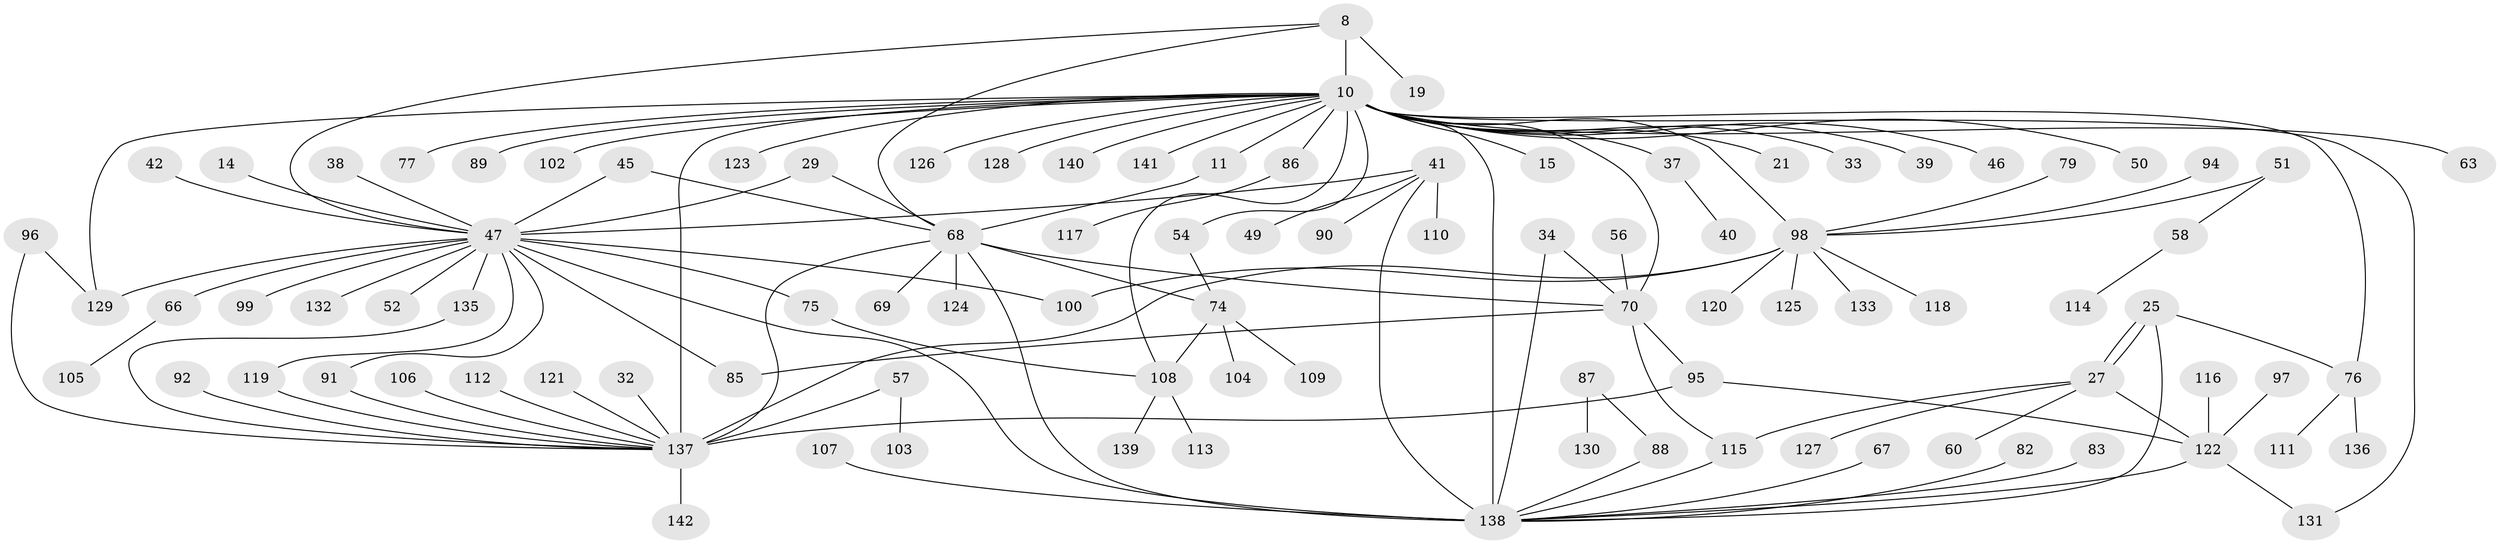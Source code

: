 // original degree distribution, {3: 0.09154929577464789, 9: 0.02112676056338028, 22: 0.007042253521126761, 18: 0.007042253521126761, 6: 0.014084507042253521, 4: 0.04225352112676056, 5: 0.028169014084507043, 24: 0.007042253521126761, 2: 0.3028169014084507, 7: 0.04225352112676056, 1: 0.4225352112676056, 8: 0.007042253521126761, 12: 0.007042253521126761}
// Generated by graph-tools (version 1.1) at 2025/51/03/04/25 21:51:09]
// undirected, 99 vertices, 126 edges
graph export_dot {
graph [start="1"]
  node [color=gray90,style=filled];
  8 [super="+1"];
  10 [super="+3+2"];
  11;
  14;
  15;
  19;
  21;
  25;
  27;
  29;
  32;
  33;
  34;
  37;
  38;
  39;
  40;
  41 [super="+35"];
  42;
  45;
  46 [super="+22"];
  47 [super="+6"];
  49;
  50;
  51;
  52;
  54 [super="+30"];
  56;
  57;
  58;
  60;
  63;
  66;
  67;
  68 [super="+18+53"];
  69;
  70 [super="+62+55"];
  74;
  75;
  76;
  77;
  79;
  82;
  83;
  85;
  86;
  87;
  88 [super="+59"];
  89;
  90;
  91 [super="+24"];
  92;
  94;
  95 [super="+71"];
  96;
  97;
  98 [super="+73+81"];
  99;
  100;
  102;
  103;
  104;
  105;
  106;
  107;
  108 [super="+93"];
  109;
  110;
  111;
  112;
  113;
  114;
  115 [super="+84+48+31"];
  116;
  117;
  118;
  119;
  120;
  121;
  122 [super="+80"];
  123;
  124;
  125;
  126;
  127;
  128;
  129 [super="+36+78"];
  130;
  131;
  132;
  133;
  135;
  136;
  137 [super="+134+101"];
  138 [super="+64+72+43"];
  139;
  140;
  141;
  142;
  8 -- 10 [weight=2];
  8 -- 19;
  8 -- 47;
  8 -- 68;
  10 -- 37;
  10 -- 50;
  10 -- 63;
  10 -- 76;
  10 -- 77;
  10 -- 98 [weight=2];
  10 -- 102 [weight=2];
  10 -- 123 [weight=2];
  10 -- 128;
  10 -- 137 [weight=7];
  10 -- 141;
  10 -- 131;
  10 -- 11;
  10 -- 140;
  10 -- 86;
  10 -- 89;
  10 -- 33;
  10 -- 108 [weight=3];
  10 -- 126;
  10 -- 39;
  10 -- 15;
  10 -- 21;
  10 -- 129 [weight=2];
  10 -- 70 [weight=3];
  10 -- 54;
  10 -- 46;
  10 -- 138 [weight=7];
  11 -- 68;
  14 -- 47;
  25 -- 27;
  25 -- 27;
  25 -- 76;
  25 -- 138;
  27 -- 60;
  27 -- 122 [weight=2];
  27 -- 127;
  27 -- 115;
  29 -- 47;
  29 -- 68;
  32 -- 137;
  34 -- 70;
  34 -- 138;
  37 -- 40;
  38 -- 47;
  41 -- 49;
  41 -- 90;
  41 -- 110;
  41 -- 47;
  41 -- 138;
  42 -- 47;
  45 -- 47;
  45 -- 68;
  47 -- 135;
  47 -- 66;
  47 -- 132;
  47 -- 75;
  47 -- 85;
  47 -- 91;
  47 -- 99;
  47 -- 100;
  47 -- 52;
  47 -- 119;
  47 -- 129;
  47 -- 138 [weight=2];
  51 -- 58;
  51 -- 98;
  54 -- 74;
  56 -- 70;
  57 -- 103;
  57 -- 137;
  58 -- 114;
  66 -- 105;
  67 -- 138 [weight=2];
  68 -- 69;
  68 -- 74;
  68 -- 124;
  68 -- 70 [weight=2];
  68 -- 137;
  68 -- 138;
  70 -- 85;
  70 -- 115;
  70 -- 95;
  74 -- 104;
  74 -- 109;
  74 -- 108;
  75 -- 108;
  76 -- 111;
  76 -- 136;
  79 -- 98;
  82 -- 138;
  83 -- 138;
  86 -- 117;
  87 -- 130;
  87 -- 88;
  88 -- 138;
  91 -- 137;
  92 -- 137;
  94 -- 98;
  95 -- 122;
  95 -- 137;
  96 -- 129;
  96 -- 137;
  97 -- 122;
  98 -- 100;
  98 -- 133;
  98 -- 118;
  98 -- 120;
  98 -- 125;
  98 -- 137 [weight=2];
  106 -- 137;
  107 -- 138;
  108 -- 113;
  108 -- 139;
  112 -- 137;
  115 -- 138;
  116 -- 122;
  119 -- 137;
  121 -- 137;
  122 -- 131;
  122 -- 138;
  135 -- 137;
  137 -- 142;
}

